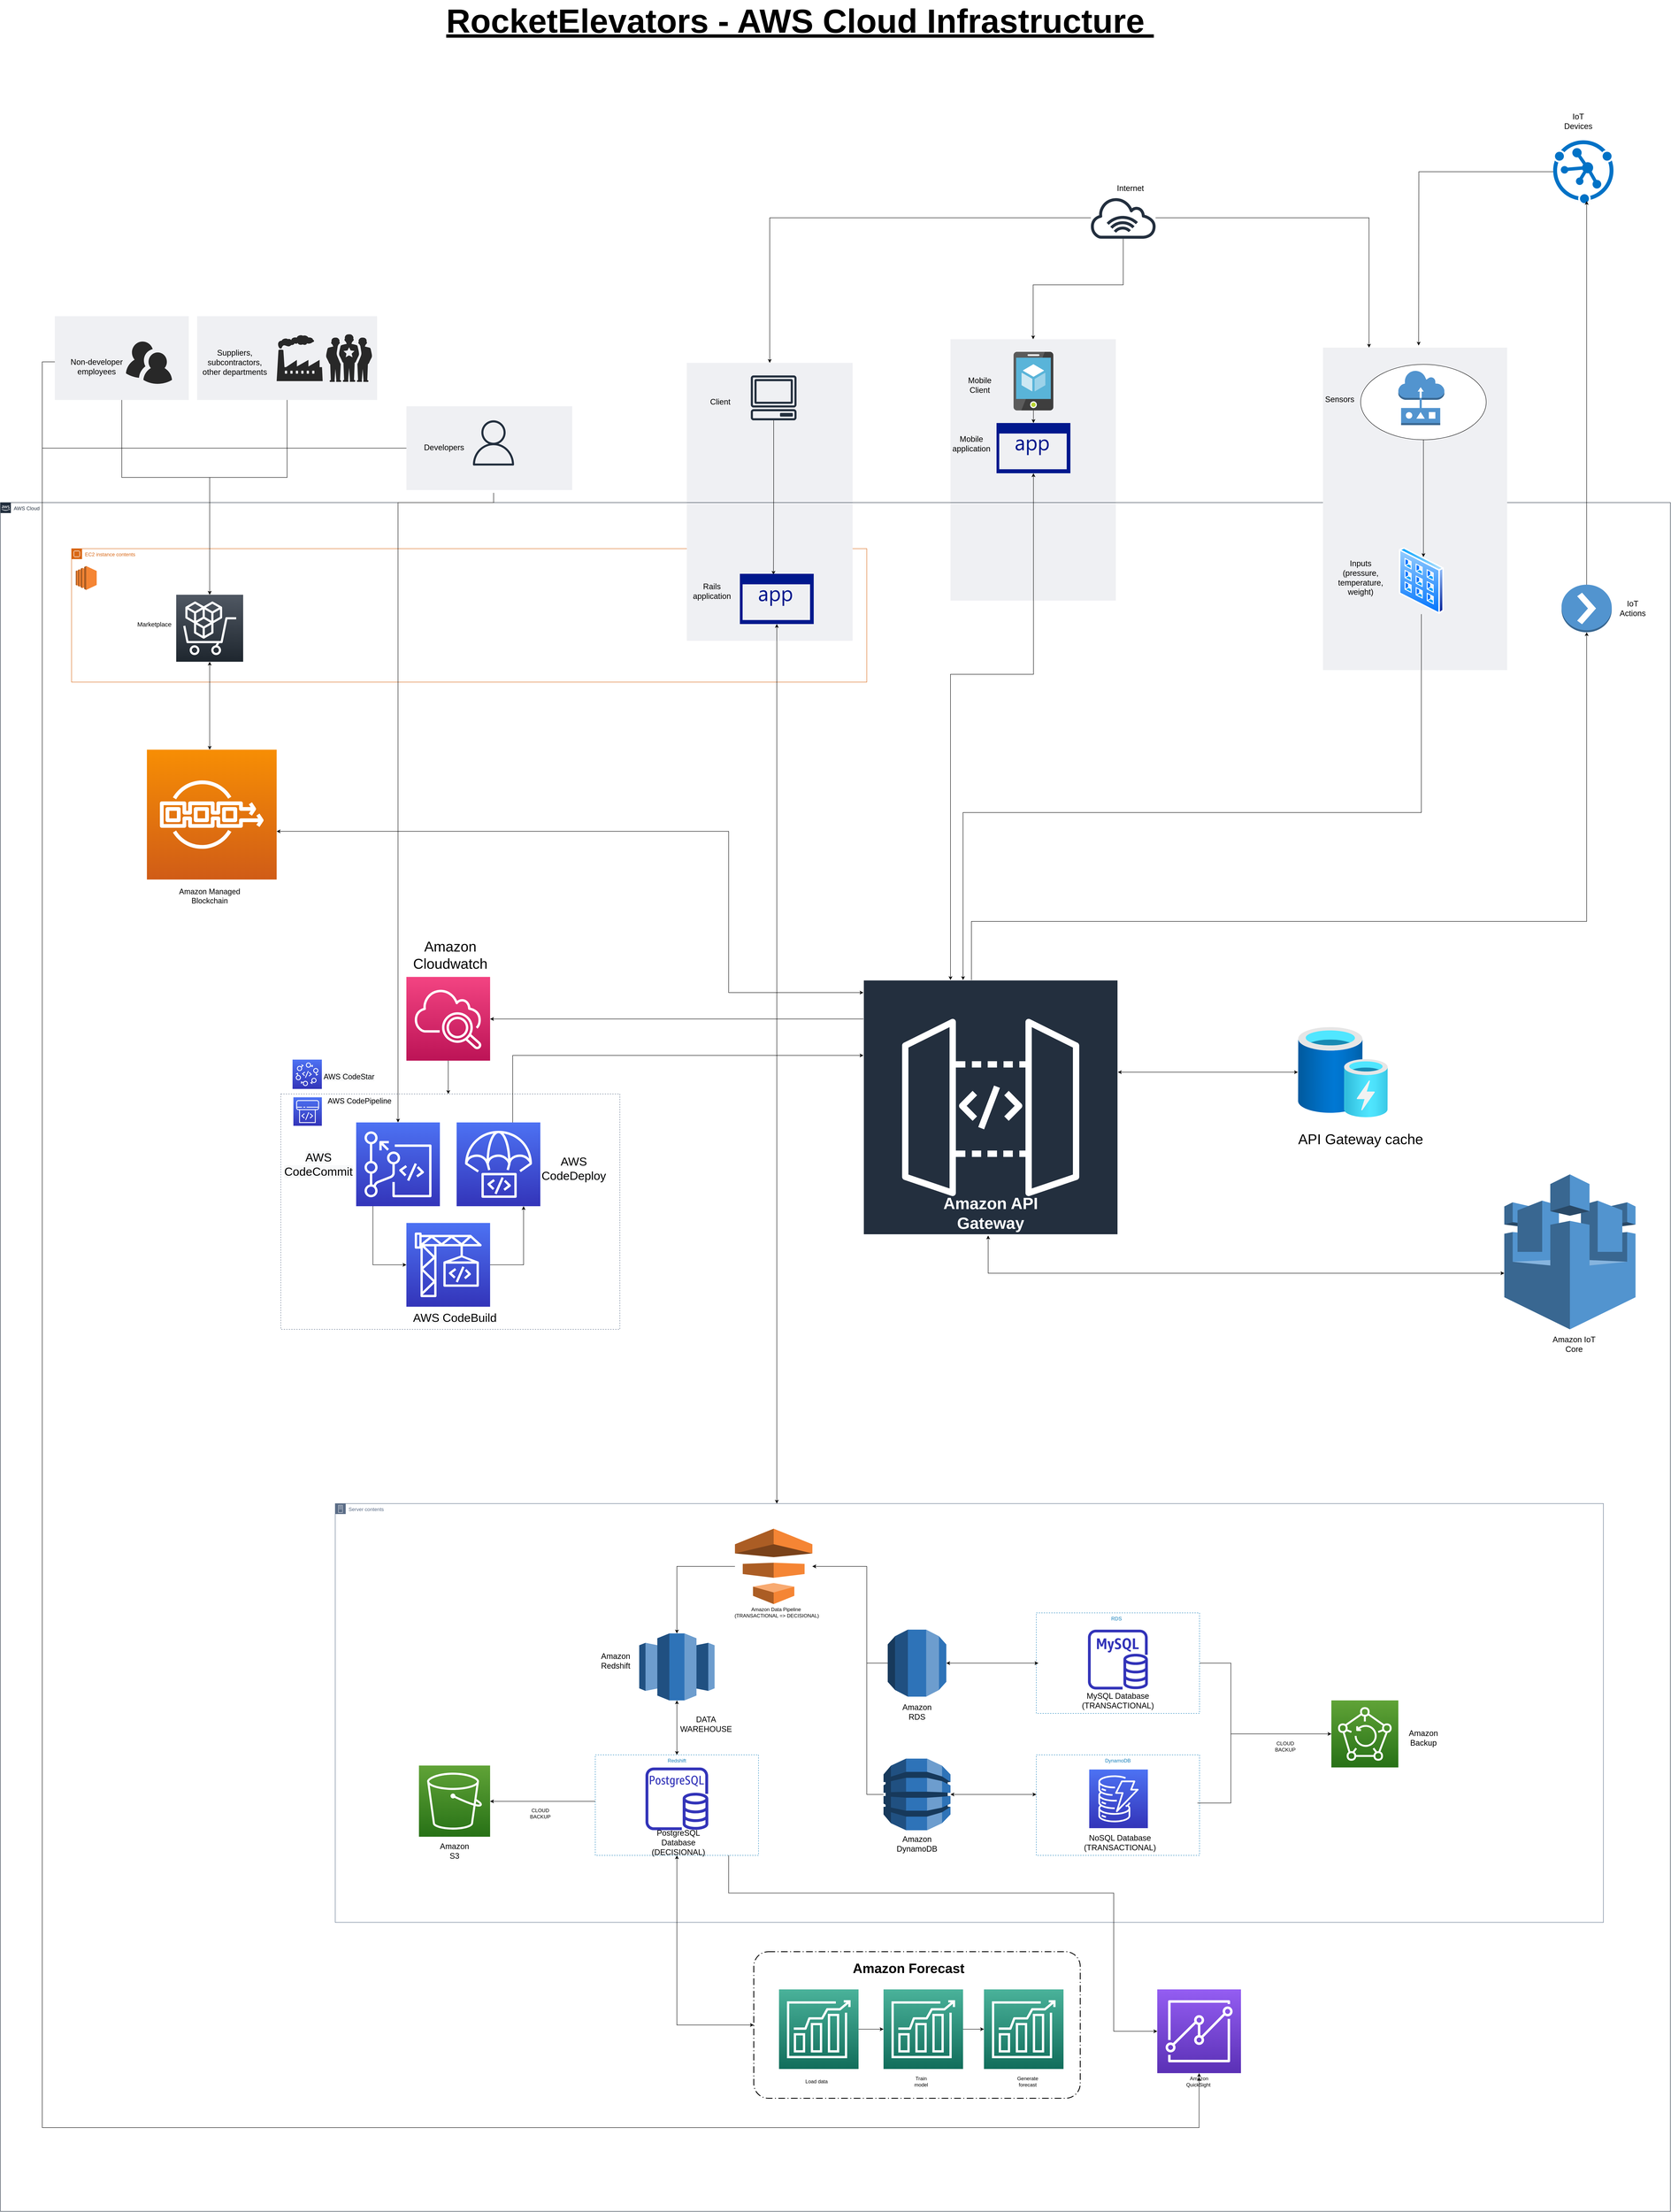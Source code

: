 <mxfile version="13.8.5" type="github">
  <diagram id="YaHOBKXxfVJwDkdT2YDf" name="Page-1">
    <mxGraphModel dx="1483" dy="783" grid="1" gridSize="10" guides="1" tooltips="1" connect="1" arrows="1" fold="1" page="1" pageScale="1" pageWidth="827" pageHeight="1169" math="0" shadow="0">
      <root>
        <mxCell id="0" />
        <mxCell id="1" parent="0" />
        <mxCell id="89W5mf39N-C1PcFnHQmf-10" value="EC2 instance contents" style="points=[[0,0],[0.25,0],[0.5,0],[0.75,0],[1,0],[1,0.25],[1,0.5],[1,0.75],[1,1],[0.75,1],[0.5,1],[0.25,1],[0,1],[0,0.75],[0,0.5],[0,0.25]];outlineConnect=0;gradientColor=none;html=1;whiteSpace=wrap;fontSize=12;fontStyle=0;shape=mxgraph.aws4.group;grIcon=mxgraph.aws4.group_ec2_instance_contents;strokeColor=#D86613;fillColor=none;verticalAlign=top;align=left;spacingLeft=30;fontColor=#D86613;dashed=0;" vertex="1" parent="1">
          <mxGeometry x="200" y="1310" width="1900" height="318.65" as="geometry" />
        </mxCell>
        <mxCell id="89W5mf39N-C1PcFnHQmf-1" value="" style="fillColor=#EFF0F3;strokeColor=none;dashed=0;verticalAlign=top;fontStyle=0;fontColor=#232F3D;" vertex="1" parent="1">
          <mxGeometry x="1670" y="866.35" width="396.19" height="663.65" as="geometry" />
        </mxCell>
        <mxCell id="89W5mf39N-C1PcFnHQmf-2" value="" style="fillColor=#EFF0F3;strokeColor=none;dashed=0;verticalAlign=top;fontStyle=0;fontColor=#232F3D;" vertex="1" parent="1">
          <mxGeometry x="2300" y="810" width="395" height="624" as="geometry" />
        </mxCell>
        <mxCell id="89W5mf39N-C1PcFnHQmf-3" value="AWS Cloud" style="points=[[0,0],[0.25,0],[0.5,0],[0.75,0],[1,0],[1,0.25],[1,0.5],[1,0.75],[1,1],[0.75,1],[0.5,1],[0.25,1],[0,1],[0,0.75],[0,0.5],[0,0.25]];outlineConnect=0;gradientColor=none;html=1;whiteSpace=wrap;fontSize=12;fontStyle=0;shape=mxgraph.aws4.group;grIcon=mxgraph.aws4.group_aws_cloud_alt;strokeColor=#232F3E;fillColor=none;verticalAlign=top;align=left;spacingLeft=30;fontColor=#232F3E;dashed=0;" vertex="1" parent="1">
          <mxGeometry x="30" y="1200" width="3990" height="4080" as="geometry" />
        </mxCell>
        <mxCell id="89W5mf39N-C1PcFnHQmf-4" value="" style="edgeStyle=orthogonalEdgeStyle;rounded=0;orthogonalLoop=1;jettySize=auto;html=1;startArrow=none;startFill=0;" edge="1" parent="1" source="89W5mf39N-C1PcFnHQmf-5" target="89W5mf39N-C1PcFnHQmf-134">
          <mxGeometry relative="1" as="geometry">
            <mxPoint x="715" y="1105" as="targetPoint" />
            <Array as="points">
              <mxPoint x="715" y="1140" />
              <mxPoint x="530" y="1140" />
            </Array>
          </mxGeometry>
        </mxCell>
        <mxCell id="89W5mf39N-C1PcFnHQmf-5" value="" style="fillColor=#EFF0F3;strokeColor=none;dashed=0;verticalAlign=top;fontStyle=0;fontColor=#232F3D;" vertex="1" parent="1">
          <mxGeometry x="500" y="755" width="430" height="200" as="geometry" />
        </mxCell>
        <mxCell id="89W5mf39N-C1PcFnHQmf-6" value="" style="edgeStyle=orthogonalEdgeStyle;rounded=0;orthogonalLoop=1;jettySize=auto;html=1;startArrow=none;startFill=0;entryX=0.5;entryY=0;entryDx=0;entryDy=0;" edge="1" parent="1" source="89W5mf39N-C1PcFnHQmf-8" target="89W5mf39N-C1PcFnHQmf-108">
          <mxGeometry relative="1" as="geometry">
            <mxPoint x="195.715" y="863.65" as="targetPoint" />
            <Array as="points">
              <mxPoint x="130" y="864" />
              <mxPoint x="130" y="5080" />
              <mxPoint x="2894" y="5080" />
            </Array>
          </mxGeometry>
        </mxCell>
        <mxCell id="89W5mf39N-C1PcFnHQmf-7" value="" style="edgeStyle=orthogonalEdgeStyle;rounded=0;orthogonalLoop=1;jettySize=auto;html=1;startArrow=none;startFill=0;" edge="1" parent="1" source="89W5mf39N-C1PcFnHQmf-8" target="89W5mf39N-C1PcFnHQmf-134">
          <mxGeometry relative="1" as="geometry">
            <mxPoint x="320" y="1105" as="targetPoint" />
            <Array as="points">
              <mxPoint x="320" y="1140" />
              <mxPoint x="530" y="1140" />
            </Array>
          </mxGeometry>
        </mxCell>
        <mxCell id="89W5mf39N-C1PcFnHQmf-8" value="" style="fillColor=#EFF0F3;strokeColor=none;dashed=0;verticalAlign=top;fontStyle=0;fontColor=#232F3D;" vertex="1" parent="1">
          <mxGeometry x="160" y="755" width="320" height="200" as="geometry" />
        </mxCell>
        <mxCell id="89W5mf39N-C1PcFnHQmf-9" value="" style="fillColor=none;strokeColor=#5A6C86;dashed=1;verticalAlign=top;fontStyle=0;fontColor=#5A6C86;fontSize=22;" vertex="1" parent="1">
          <mxGeometry x="700" y="2612" width="810" height="562" as="geometry" />
        </mxCell>
        <mxCell id="89W5mf39N-C1PcFnHQmf-11" value="Server contents" style="points=[[0,0],[0.25,0],[0.5,0],[0.75,0],[1,0],[1,0.25],[1,0.5],[1,0.75],[1,1],[0.75,1],[0.5,1],[0.25,1],[0,1],[0,0.75],[0,0.5],[0,0.25]];outlineConnect=0;gradientColor=none;html=1;whiteSpace=wrap;fontSize=12;fontStyle=0;shape=mxgraph.aws4.group;grIcon=mxgraph.aws4.group_on_premise;strokeColor=#5A6C86;fillColor=none;verticalAlign=top;align=left;spacingLeft=30;fontColor=#5A6C86;dashed=0;" vertex="1" parent="1">
          <mxGeometry x="830" y="3590" width="3030" height="1000" as="geometry" />
        </mxCell>
        <mxCell id="89W5mf39N-C1PcFnHQmf-12" value="" style="rounded=1;arcSize=10;dashed=1;fillColor=none;gradientColor=none;dashPattern=8 3 1 3;strokeWidth=2;" vertex="1" parent="1">
          <mxGeometry x="1830" y="4660" width="780" height="350" as="geometry" />
        </mxCell>
        <mxCell id="89W5mf39N-C1PcFnHQmf-14" value="" style="fillColor=#EFF0F3;strokeColor=none;dashed=0;verticalAlign=top;fontStyle=0;fontColor=#232F3D;" vertex="1" parent="1">
          <mxGeometry x="3190" y="830" width="440" height="770" as="geometry" />
        </mxCell>
        <mxCell id="89W5mf39N-C1PcFnHQmf-15" value="" style="edgeStyle=orthogonalEdgeStyle;rounded=0;orthogonalLoop=1;jettySize=auto;html=1;startArrow=none;startFill=0;endArrow=classic;endFill=1;fontSize=19;fontColor=#000000;" edge="1" parent="1" source="89W5mf39N-C1PcFnHQmf-16">
          <mxGeometry relative="1" as="geometry">
            <mxPoint x="3430" y="1330" as="targetPoint" />
          </mxGeometry>
        </mxCell>
        <mxCell id="89W5mf39N-C1PcFnHQmf-16" value="" style="ellipse;whiteSpace=wrap;html=1;fontSize=19;fontColor=#000000;" vertex="1" parent="1">
          <mxGeometry x="3280" y="870" width="300" height="180" as="geometry" />
        </mxCell>
        <mxCell id="89W5mf39N-C1PcFnHQmf-18" value="" style="edgeStyle=orthogonalEdgeStyle;rounded=0;orthogonalLoop=1;jettySize=auto;html=1;startArrow=none;startFill=0;endArrow=classic;endFill=1;fontSize=39;fontColor=#FFFFFF;" edge="1" parent="1" source="89W5mf39N-C1PcFnHQmf-20" target="89W5mf39N-C1PcFnHQmf-66">
          <mxGeometry relative="1" as="geometry">
            <mxPoint x="1310" y="2440" as="targetPoint" />
            <Array as="points">
              <mxPoint x="1890" y="2433" />
              <mxPoint x="1890" y="2433" />
            </Array>
            <mxPoint x="1480" y="2433" as="sourcePoint" />
          </mxGeometry>
        </mxCell>
        <mxCell id="89W5mf39N-C1PcFnHQmf-146" value="" style="edgeStyle=orthogonalEdgeStyle;rounded=0;orthogonalLoop=1;jettySize=auto;html=1;" edge="1" parent="1" source="89W5mf39N-C1PcFnHQmf-20">
          <mxGeometry relative="1" as="geometry">
            <mxPoint x="2280" y="2340" as="sourcePoint" />
            <mxPoint x="3820" y="1509.6" as="targetPoint" />
            <Array as="points">
              <mxPoint x="2350" y="2200" />
              <mxPoint x="3820" y="2200" />
            </Array>
          </mxGeometry>
        </mxCell>
        <mxCell id="89W5mf39N-C1PcFnHQmf-20" value="Amazon API Gateway" style="outlineConnect=0;fontColor=#232F3E;gradientColor=none;strokeColor=#ffffff;fillColor=#232F3E;dashed=0;verticalLabelPosition=middle;verticalAlign=bottom;align=center;html=1;whiteSpace=wrap;fontSize=10;fontStyle=1;spacing=3;shape=mxgraph.aws4.productIcon;prIcon=mxgraph.aws4.api_gateway;" vertex="1" parent="1">
          <mxGeometry x="2091.96" y="2340" width="608.04" height="440" as="geometry" />
        </mxCell>
        <mxCell id="89W5mf39N-C1PcFnHQmf-22" value="" style="edgeStyle=orthogonalEdgeStyle;rounded=0;orthogonalLoop=1;jettySize=auto;html=1;" edge="1" parent="1" source="89W5mf39N-C1PcFnHQmf-25" target="89W5mf39N-C1PcFnHQmf-53">
          <mxGeometry relative="1" as="geometry">
            <Array as="points">
              <mxPoint x="1390" y="4301" />
              <mxPoint x="1390" y="4301" />
            </Array>
          </mxGeometry>
        </mxCell>
        <mxCell id="89W5mf39N-C1PcFnHQmf-23" value="" style="edgeStyle=orthogonalEdgeStyle;rounded=0;orthogonalLoop=1;jettySize=auto;html=1;entryX=0;entryY=0.5;entryDx=0;entryDy=0;startArrow=classic;startFill=1;" edge="1" parent="1" source="89W5mf39N-C1PcFnHQmf-25" target="89W5mf39N-C1PcFnHQmf-12">
          <mxGeometry relative="1" as="geometry">
            <mxPoint x="1646.32" y="4600" as="targetPoint" />
          </mxGeometry>
        </mxCell>
        <mxCell id="89W5mf39N-C1PcFnHQmf-24" value="" style="edgeStyle=orthogonalEdgeStyle;rounded=0;orthogonalLoop=1;jettySize=auto;html=1;startArrow=none;startFill=0;" edge="1" parent="1" source="89W5mf39N-C1PcFnHQmf-25" target="89W5mf39N-C1PcFnHQmf-107">
          <mxGeometry relative="1" as="geometry">
            <mxPoint x="2056.32" y="4310" as="targetPoint" />
            <Array as="points">
              <mxPoint x="1770" y="4520" />
              <mxPoint x="2690" y="4520" />
              <mxPoint x="2690" y="4850" />
            </Array>
          </mxGeometry>
        </mxCell>
        <mxCell id="89W5mf39N-C1PcFnHQmf-25" value="Redshift" style="fillColor=none;strokeColor=#147EBA;dashed=1;verticalAlign=top;fontStyle=0;fontColor=#147EBA;" vertex="1" parent="1">
          <mxGeometry x="1451.32" y="4190" width="390" height="240" as="geometry" />
        </mxCell>
        <mxCell id="89W5mf39N-C1PcFnHQmf-26" value="DynamoDB" style="fillColor=none;strokeColor=#147EBA;dashed=1;verticalAlign=top;fontStyle=0;fontColor=#147EBA;" vertex="1" parent="1">
          <mxGeometry x="2505" y="4190" width="390" height="240" as="geometry" />
        </mxCell>
        <mxCell id="89W5mf39N-C1PcFnHQmf-27" value="" style="edgeStyle=orthogonalEdgeStyle;rounded=0;orthogonalLoop=1;jettySize=auto;html=1;startArrow=none;startFill=0;endArrow=none;endFill=0;fontSize=19;" edge="1" parent="1" source="89W5mf39N-C1PcFnHQmf-28" target="89W5mf39N-C1PcFnHQmf-52">
          <mxGeometry relative="1" as="geometry">
            <mxPoint x="2970" y="4140" as="targetPoint" />
            <Array as="points">
              <mxPoint x="2970" y="3971" />
              <mxPoint x="2970" y="4140" />
            </Array>
          </mxGeometry>
        </mxCell>
        <mxCell id="89W5mf39N-C1PcFnHQmf-28" value="RDS  " style="fillColor=none;strokeColor=#147EBA;dashed=1;verticalAlign=top;fontStyle=0;fontColor=#147EBA;" vertex="1" parent="1">
          <mxGeometry x="2505" y="3851" width="390" height="240" as="geometry" />
        </mxCell>
        <mxCell id="89W5mf39N-C1PcFnHQmf-29" style="edgeStyle=orthogonalEdgeStyle;rounded=0;orthogonalLoop=1;jettySize=auto;html=1;exitX=0.5;exitY=1;exitDx=0;exitDy=0;" edge="1" parent="1">
          <mxGeometry relative="1" as="geometry">
            <mxPoint x="1500" y="3283.65" as="sourcePoint" />
            <mxPoint x="1500" y="3283.65" as="targetPoint" />
          </mxGeometry>
        </mxCell>
        <mxCell id="89W5mf39N-C1PcFnHQmf-30" value="" style="edgeStyle=orthogonalEdgeStyle;rounded=0;orthogonalLoop=1;jettySize=auto;html=1;entryX=0.455;entryY=0.018;entryDx=0;entryDy=0;entryPerimeter=0;" edge="1" parent="1" source="89W5mf39N-C1PcFnHQmf-31" target="89W5mf39N-C1PcFnHQmf-60">
          <mxGeometry relative="1" as="geometry">
            <mxPoint x="1877.495" y="1326.345" as="targetPoint" />
            <Array as="points" />
          </mxGeometry>
        </mxCell>
        <mxCell id="89W5mf39N-C1PcFnHQmf-31" value="" style="outlineConnect=0;fontColor=#232F3E;gradientColor=none;fillColor=#232F3E;strokeColor=none;dashed=0;verticalLabelPosition=bottom;verticalAlign=top;align=center;html=1;fontSize=12;fontStyle=0;aspect=fixed;pointerEvents=1;shape=mxgraph.aws4.client;" vertex="1" parent="1">
          <mxGeometry x="1822.43" y="896.35" width="110.13" height="107.31" as="geometry" />
        </mxCell>
        <mxCell id="89W5mf39N-C1PcFnHQmf-32" value="MySQL Database&lt;br&gt;(TRANSACTIONAL)" style="text;html=1;strokeColor=none;fillColor=none;align=center;verticalAlign=middle;whiteSpace=wrap;rounded=0;fontSize=19;" vertex="1" parent="1">
          <mxGeometry x="2680" y="4051" width="40" height="20" as="geometry" />
        </mxCell>
        <mxCell id="89W5mf39N-C1PcFnHQmf-33" value="" style="outlineConnect=0;fontColor=#232F3E;gradientColor=none;fillColor=#3334B9;strokeColor=none;dashed=0;verticalLabelPosition=bottom;verticalAlign=top;align=center;html=1;fontSize=12;fontStyle=0;aspect=fixed;pointerEvents=1;shape=mxgraph.aws4.rds_mysql_instance;" vertex="1" parent="1">
          <mxGeometry x="2628.5" y="3891" width="143" height="143" as="geometry" />
        </mxCell>
        <mxCell id="89W5mf39N-C1PcFnHQmf-34" value="" style="outlineConnect=0;fontColor=#232F3E;gradientColor=#4D72F3;gradientDirection=north;fillColor=#3334B9;strokeColor=#ffffff;dashed=0;verticalLabelPosition=bottom;verticalAlign=top;align=center;html=1;fontSize=12;fontStyle=0;aspect=fixed;shape=mxgraph.aws4.resourceIcon;resIcon=mxgraph.aws4.dynamodb;" vertex="1" parent="1">
          <mxGeometry x="2631.5" y="4225" width="140" height="140" as="geometry" />
        </mxCell>
        <mxCell id="89W5mf39N-C1PcFnHQmf-35" value="" style="edgeStyle=orthogonalEdgeStyle;rounded=0;orthogonalLoop=1;jettySize=auto;html=1;startArrow=classic;startFill=1;fontSize=19;" edge="1" parent="1" source="89W5mf39N-C1PcFnHQmf-37">
          <mxGeometry relative="1" as="geometry">
            <mxPoint x="2505" y="4284.5" as="targetPoint" />
          </mxGeometry>
        </mxCell>
        <mxCell id="89W5mf39N-C1PcFnHQmf-36" value="" style="edgeStyle=orthogonalEdgeStyle;rounded=0;orthogonalLoop=1;jettySize=auto;html=1;" edge="1" parent="1" source="89W5mf39N-C1PcFnHQmf-37" target="89W5mf39N-C1PcFnHQmf-94">
          <mxGeometry relative="1" as="geometry">
            <mxPoint x="2040" y="4284.5" as="targetPoint" />
            <Array as="points">
              <mxPoint x="2100" y="4285" />
              <mxPoint x="2100" y="3740" />
            </Array>
          </mxGeometry>
        </mxCell>
        <mxCell id="89W5mf39N-C1PcFnHQmf-37" value="" style="outlineConnect=0;dashed=0;verticalLabelPosition=bottom;verticalAlign=top;align=center;html=1;shape=mxgraph.aws3.dynamo_db;fillColor=#2E73B8;gradientColor=none;fontSize=19;" vertex="1" parent="1">
          <mxGeometry x="2140" y="4199" width="160" height="171" as="geometry" />
        </mxCell>
        <mxCell id="89W5mf39N-C1PcFnHQmf-38" value="PostgreSQL Database (DECISIONAL)" style="text;html=1;strokeColor=none;fillColor=none;align=center;verticalAlign=middle;whiteSpace=wrap;rounded=0;fontSize=19;" vertex="1" parent="1">
          <mxGeometry x="1630" y="4390" width="40" height="20" as="geometry" />
        </mxCell>
        <mxCell id="89W5mf39N-C1PcFnHQmf-39" value="Amazon Redshift" style="text;html=1;strokeColor=none;fillColor=none;align=center;verticalAlign=middle;whiteSpace=wrap;rounded=0;fontSize=19;" vertex="1" parent="1">
          <mxGeometry x="1480" y="3965.5" width="40" as="geometry" />
        </mxCell>
        <mxCell id="89W5mf39N-C1PcFnHQmf-40" value="" style="edgeStyle=orthogonalEdgeStyle;rounded=0;orthogonalLoop=1;jettySize=auto;html=1;startArrow=classic;startFill=1;fontSize=19;entryX=0.5;entryY=0;entryDx=0;entryDy=0;" edge="1" parent="1" source="89W5mf39N-C1PcFnHQmf-41" target="89W5mf39N-C1PcFnHQmf-25">
          <mxGeometry relative="1" as="geometry">
            <Array as="points" />
          </mxGeometry>
        </mxCell>
        <mxCell id="89W5mf39N-C1PcFnHQmf-41" value="" style="outlineConnect=0;dashed=0;verticalLabelPosition=bottom;verticalAlign=top;align=center;html=1;shape=mxgraph.aws3.redshift;fillColor=#2E73B8;gradientColor=none;fontSize=19;" vertex="1" parent="1">
          <mxGeometry x="1556.32" y="3900" width="180" height="160" as="geometry" />
        </mxCell>
        <mxCell id="89W5mf39N-C1PcFnHQmf-42" value="Amazon DynamoDB" style="text;html=1;strokeColor=none;fillColor=none;align=center;verticalAlign=middle;whiteSpace=wrap;rounded=0;fontSize=19;" vertex="1" parent="1">
          <mxGeometry x="2200" y="4385.5" width="40" height="34.5" as="geometry" />
        </mxCell>
        <mxCell id="89W5mf39N-C1PcFnHQmf-43" value="" style="edgeStyle=orthogonalEdgeStyle;rounded=0;orthogonalLoop=1;jettySize=auto;html=1;startArrow=classic;startFill=1;fontSize=19;" edge="1" parent="1" source="89W5mf39N-C1PcFnHQmf-45">
          <mxGeometry relative="1" as="geometry">
            <mxPoint x="2510" y="3971" as="targetPoint" />
          </mxGeometry>
        </mxCell>
        <mxCell id="89W5mf39N-C1PcFnHQmf-44" value="" style="edgeStyle=orthogonalEdgeStyle;rounded=0;orthogonalLoop=1;jettySize=auto;html=1;" edge="1" parent="1" source="89W5mf39N-C1PcFnHQmf-45" target="89W5mf39N-C1PcFnHQmf-94">
          <mxGeometry relative="1" as="geometry">
            <mxPoint x="2060" y="3971" as="targetPoint" />
            <Array as="points">
              <mxPoint x="2100" y="3971" />
              <mxPoint x="2100" y="3740" />
            </Array>
          </mxGeometry>
        </mxCell>
        <mxCell id="89W5mf39N-C1PcFnHQmf-45" value="" style="outlineConnect=0;dashed=0;verticalLabelPosition=bottom;verticalAlign=top;align=center;html=1;shape=mxgraph.aws3.rds;fillColor=#2E73B8;gradientColor=none;fontSize=19;" vertex="1" parent="1">
          <mxGeometry x="2150" y="3891" width="140" height="160" as="geometry" />
        </mxCell>
        <mxCell id="89W5mf39N-C1PcFnHQmf-46" value="Amazon RDS" style="text;html=1;strokeColor=none;fillColor=none;align=center;verticalAlign=middle;whiteSpace=wrap;rounded=0;fontSize=19;" vertex="1" parent="1">
          <mxGeometry x="2200" y="4071" width="40" height="34.5" as="geometry" />
        </mxCell>
        <mxCell id="89W5mf39N-C1PcFnHQmf-47" value="" style="outlineConnect=0;fontColor=#232F3E;gradientColor=none;fillColor=#3334B9;strokeColor=none;dashed=0;verticalLabelPosition=bottom;verticalAlign=top;align=center;html=1;fontSize=12;fontStyle=0;aspect=fixed;pointerEvents=1;shape=mxgraph.aws4.rds_postgresql_instance;" vertex="1" parent="1">
          <mxGeometry x="1571.32" y="4220" width="150" height="150" as="geometry" />
        </mxCell>
        <mxCell id="89W5mf39N-C1PcFnHQmf-48" value="NoSQL Database (TRANSACTIONAL)" style="text;html=1;strokeColor=none;fillColor=none;align=center;verticalAlign=middle;whiteSpace=wrap;rounded=0;fontSize=19;" vertex="1" parent="1">
          <mxGeometry x="2685" y="4390" width="40" height="20" as="geometry" />
        </mxCell>
        <mxCell id="89W5mf39N-C1PcFnHQmf-49" style="edgeStyle=orthogonalEdgeStyle;rounded=0;orthogonalLoop=1;jettySize=auto;html=1;exitX=0.5;exitY=1;exitDx=0;exitDy=0;startArrow=classic;startFill=1;fontSize=19;" edge="1" parent="1" source="89W5mf39N-C1PcFnHQmf-46" target="89W5mf39N-C1PcFnHQmf-46">
          <mxGeometry relative="1" as="geometry" />
        </mxCell>
        <mxCell id="89W5mf39N-C1PcFnHQmf-50" value="DATA WAREHOUSE" style="text;html=1;strokeColor=none;fillColor=none;align=center;verticalAlign=middle;whiteSpace=wrap;rounded=0;fontSize=19;" vertex="1" parent="1">
          <mxGeometry x="1696.32" y="4107.25" width="40" height="20" as="geometry" />
        </mxCell>
        <mxCell id="89W5mf39N-C1PcFnHQmf-51" value="" style="edgeStyle=orthogonalEdgeStyle;rounded=0;orthogonalLoop=1;jettySize=auto;html=1;startArrow=classic;startFill=1;fontSize=19;endArrow=none;endFill=0;" edge="1" parent="1" source="89W5mf39N-C1PcFnHQmf-52">
          <mxGeometry relative="1" as="geometry">
            <mxPoint x="2890" y="4305" as="targetPoint" />
            <Array as="points">
              <mxPoint x="2970" y="4140" />
              <mxPoint x="2970" y="4305" />
            </Array>
          </mxGeometry>
        </mxCell>
        <mxCell id="89W5mf39N-C1PcFnHQmf-52" value="" style="outlineConnect=0;fontColor=#232F3E;gradientColor=#60A337;gradientDirection=north;fillColor=#277116;strokeColor=#ffffff;dashed=0;verticalLabelPosition=bottom;verticalAlign=top;align=center;html=1;fontSize=12;fontStyle=0;aspect=fixed;shape=mxgraph.aws4.resourceIcon;resIcon=mxgraph.aws4.backup;" vertex="1" parent="1">
          <mxGeometry x="3210" y="4060" width="160" height="160" as="geometry" />
        </mxCell>
        <mxCell id="89W5mf39N-C1PcFnHQmf-53" value="" style="outlineConnect=0;fontColor=#232F3E;gradientColor=#60A337;gradientDirection=north;fillColor=#277116;strokeColor=#ffffff;dashed=0;verticalLabelPosition=bottom;verticalAlign=top;align=center;html=1;fontSize=12;fontStyle=0;aspect=fixed;shape=mxgraph.aws4.resourceIcon;resIcon=mxgraph.aws4.s3;" vertex="1" parent="1">
          <mxGeometry x="1030" y="4215.5" width="170" height="170" as="geometry" />
        </mxCell>
        <mxCell id="89W5mf39N-C1PcFnHQmf-54" value="Amazon Backup" style="text;html=1;strokeColor=none;fillColor=none;align=center;verticalAlign=middle;whiteSpace=wrap;rounded=0;fontSize=19;" vertex="1" parent="1">
          <mxGeometry x="3410" y="4140" width="40" height="20" as="geometry" />
        </mxCell>
        <mxCell id="89W5mf39N-C1PcFnHQmf-55" value="Amazon S3" style="text;html=1;strokeColor=none;fillColor=none;align=center;verticalAlign=middle;whiteSpace=wrap;rounded=0;fontSize=19;" vertex="1" parent="1">
          <mxGeometry x="1095" y="4410" width="40" height="20" as="geometry" />
        </mxCell>
        <mxCell id="89W5mf39N-C1PcFnHQmf-56" style="edgeStyle=orthogonalEdgeStyle;rounded=0;orthogonalLoop=1;jettySize=auto;html=1;exitX=0.5;exitY=1;exitDx=0;exitDy=0;startArrow=none;startFill=0;endArrow=classic;endFill=1;fontSize=19;" edge="1" parent="1" source="89W5mf39N-C1PcFnHQmf-55" target="89W5mf39N-C1PcFnHQmf-55">
          <mxGeometry relative="1" as="geometry" />
        </mxCell>
        <mxCell id="89W5mf39N-C1PcFnHQmf-57" value="Client" style="text;html=1;strokeColor=none;fillColor=none;align=center;verticalAlign=middle;whiteSpace=wrap;rounded=0;fontSize=19;" vertex="1" parent="1">
          <mxGeometry x="1730" y="950" width="40" height="20" as="geometry" />
        </mxCell>
        <mxCell id="89W5mf39N-C1PcFnHQmf-58" style="edgeStyle=orthogonalEdgeStyle;rounded=0;orthogonalLoop=1;jettySize=auto;html=1;exitX=0.5;exitY=1;exitDx=0;exitDy=0;" edge="1" parent="1" source="89W5mf39N-C1PcFnHQmf-57" target="89W5mf39N-C1PcFnHQmf-57">
          <mxGeometry relative="1" as="geometry" />
        </mxCell>
        <mxCell id="89W5mf39N-C1PcFnHQmf-59" value="" style="edgeStyle=orthogonalEdgeStyle;rounded=0;orthogonalLoop=1;jettySize=auto;html=1;startArrow=classic;startFill=1;endArrow=classic;endFill=1;fontSize=19;" edge="1" parent="1" source="89W5mf39N-C1PcFnHQmf-60" target="89W5mf39N-C1PcFnHQmf-11">
          <mxGeometry relative="1" as="geometry">
            <mxPoint x="1802" y="2180" as="targetPoint" />
            <Array as="points">
              <mxPoint x="1885" y="2880" />
              <mxPoint x="1885" y="2880" />
            </Array>
          </mxGeometry>
        </mxCell>
        <mxCell id="89W5mf39N-C1PcFnHQmf-60" value="" style="aspect=fixed;pointerEvents=1;shadow=0;dashed=0;html=1;strokeColor=none;labelPosition=center;verticalLabelPosition=bottom;verticalAlign=top;align=center;fillColor=#00188D;shape=mxgraph.mscae.enterprise.application" vertex="1" parent="1">
          <mxGeometry x="1796.76" y="1370" width="176.47" height="120" as="geometry" />
        </mxCell>
        <mxCell id="89W5mf39N-C1PcFnHQmf-61" value="Internet" style="text;html=1;strokeColor=none;fillColor=none;align=center;verticalAlign=middle;whiteSpace=wrap;rounded=0;fontSize=19;" vertex="1" parent="1">
          <mxGeometry x="2710" y="440" width="40" height="20" as="geometry" />
        </mxCell>
        <mxCell id="89W5mf39N-C1PcFnHQmf-62" value="Rails application" style="text;html=1;strokeColor=none;fillColor=none;align=center;verticalAlign=middle;whiteSpace=wrap;rounded=0;fontSize=19;" vertex="1" parent="1">
          <mxGeometry x="1710" y="1403.65" width="40" height="16.35" as="geometry" />
        </mxCell>
        <mxCell id="89W5mf39N-C1PcFnHQmf-63" value="&lt;font style=&quot;font-size: 39px&quot;&gt;Amazon API Gateway&lt;/font&gt;" style="text;html=1;align=center;verticalAlign=middle;whiteSpace=wrap;rounded=0;fontSize=39;fontStyle=1;fontColor=#FFFFFF;" vertex="1" parent="1">
          <mxGeometry x="2215.98" y="2750" width="360" height="294" as="geometry" />
        </mxCell>
        <mxCell id="89W5mf39N-C1PcFnHQmf-159" value="" style="edgeStyle=orthogonalEdgeStyle;rounded=0;orthogonalLoop=1;jettySize=auto;html=1;startArrow=classic;startFill=1;endArrow=classic;endFill=1;" edge="1" parent="1" source="89W5mf39N-C1PcFnHQmf-64">
          <mxGeometry relative="1" as="geometry">
            <mxPoint x="2700" y="2560" as="targetPoint" />
          </mxGeometry>
        </mxCell>
        <mxCell id="89W5mf39N-C1PcFnHQmf-64" value="" style="aspect=fixed;html=1;points=[];align=center;image;fontSize=12;image=img/lib/azure2/general/Cache.svg;" vertex="1" parent="1">
          <mxGeometry x="3130" y="2452.5" width="215" height="215" as="geometry" />
        </mxCell>
        <mxCell id="89W5mf39N-C1PcFnHQmf-65" value="" style="edgeStyle=orthogonalEdgeStyle;rounded=0;orthogonalLoop=1;jettySize=auto;html=1;fontSize=22;" edge="1" parent="1" source="89W5mf39N-C1PcFnHQmf-66" target="89W5mf39N-C1PcFnHQmf-9">
          <mxGeometry relative="1" as="geometry">
            <Array as="points">
              <mxPoint x="1100" y="2590" />
              <mxPoint x="1100" y="2590" />
            </Array>
          </mxGeometry>
        </mxCell>
        <mxCell id="89W5mf39N-C1PcFnHQmf-66" value="" style="outlineConnect=0;fontColor=#232F3E;gradientColor=#F34482;gradientDirection=north;fillColor=#BC1356;strokeColor=#ffffff;dashed=0;verticalLabelPosition=bottom;verticalAlign=top;align=center;html=1;fontSize=12;fontStyle=0;aspect=fixed;shape=mxgraph.aws4.resourceIcon;resIcon=mxgraph.aws4.cloudwatch_2;" vertex="1" parent="1">
          <mxGeometry x="1000" y="2332.5" width="200" height="200" as="geometry" />
        </mxCell>
        <mxCell id="89W5mf39N-C1PcFnHQmf-67" value="&lt;font color=&quot;#000000&quot; style=&quot;font-size: 34px;&quot;&gt;API Gateway cache&lt;/font&gt;" style="text;html=1;strokeColor=none;fillColor=none;align=center;verticalAlign=middle;whiteSpace=wrap;rounded=0;fontSize=34;fontColor=#FFFFFF;" vertex="1" parent="1">
          <mxGeometry x="3115" y="2710" width="330" height="20" as="geometry" />
        </mxCell>
        <mxCell id="89W5mf39N-C1PcFnHQmf-68" value="&lt;font color=&quot;#000000&quot;&gt;Amazon Cloudwatch&lt;/font&gt;" style="text;html=1;strokeColor=none;fillColor=none;align=center;verticalAlign=middle;whiteSpace=wrap;rounded=0;fontSize=34;fontColor=#FFFFFF;" vertex="1" parent="1">
          <mxGeometry x="995" y="2270" width="220" height="20" as="geometry" />
        </mxCell>
        <mxCell id="89W5mf39N-C1PcFnHQmf-70" value="" style="edgeStyle=orthogonalEdgeStyle;rounded=0;orthogonalLoop=1;jettySize=auto;html=1;startArrow=none;startFill=0;endArrow=classic;endFill=1;fontSize=34;fontColor=#FFFFFF;entryX=0.5;entryY=0;entryDx=0;entryDy=0;" edge="1" parent="1" source="89W5mf39N-C1PcFnHQmf-73" target="89W5mf39N-C1PcFnHQmf-2">
          <mxGeometry relative="1" as="geometry">
            <mxPoint x="2480" y="800" as="targetPoint" />
            <Array as="points">
              <mxPoint x="2713" y="680" />
              <mxPoint x="2497" y="680" />
            </Array>
          </mxGeometry>
        </mxCell>
        <mxCell id="89W5mf39N-C1PcFnHQmf-71" value="" style="edgeStyle=orthogonalEdgeStyle;rounded=0;orthogonalLoop=1;jettySize=auto;html=1;startArrow=none;startFill=0;endArrow=classic;endFill=1;fontSize=34;fontColor=#FFFFFF;" edge="1" parent="1" source="89W5mf39N-C1PcFnHQmf-73" target="89W5mf39N-C1PcFnHQmf-1">
          <mxGeometry relative="1" as="geometry" />
        </mxCell>
        <mxCell id="89W5mf39N-C1PcFnHQmf-72" value="" style="edgeStyle=orthogonalEdgeStyle;rounded=0;orthogonalLoop=1;jettySize=auto;html=1;startArrow=none;startFill=0;endArrow=classic;endFill=1;fontSize=34;fontColor=#FFFFFF;entryX=0.25;entryY=0;entryDx=0;entryDy=0;" edge="1" parent="1" source="89W5mf39N-C1PcFnHQmf-73" target="89W5mf39N-C1PcFnHQmf-14">
          <mxGeometry relative="1" as="geometry">
            <mxPoint x="3380" y="876" as="targetPoint" />
          </mxGeometry>
        </mxCell>
        <mxCell id="89W5mf39N-C1PcFnHQmf-73" value="" style="outlineConnect=0;fontColor=#232F3E;gradientColor=none;fillColor=#232F3E;strokeColor=none;dashed=0;verticalLabelPosition=bottom;verticalAlign=top;align=center;html=1;fontSize=12;fontStyle=0;aspect=fixed;pointerEvents=1;shape=mxgraph.aws4.internet_alt1;" vertex="1" parent="1">
          <mxGeometry x="2631.5" y="470" width="162.51" height="100" as="geometry" />
        </mxCell>
        <mxCell id="89W5mf39N-C1PcFnHQmf-74" value="" style="edgeStyle=orthogonalEdgeStyle;rounded=0;orthogonalLoop=1;jettySize=auto;html=1;startArrow=classic;startFill=1;endArrow=classic;endFill=1;fontSize=34;fontColor=#FFFFFF;entryX=0.25;entryY=0;entryDx=0;entryDy=0;" edge="1" parent="1" source="89W5mf39N-C1PcFnHQmf-76">
          <mxGeometry relative="1" as="geometry">
            <mxPoint x="2300" y="2340" as="targetPoint" />
            <Array as="points">
              <mxPoint x="2498" y="1610" />
              <mxPoint x="2300" y="1610" />
            </Array>
          </mxGeometry>
        </mxCell>
        <mxCell id="89W5mf39N-C1PcFnHQmf-75" value="" style="aspect=fixed;html=1;points=[];align=center;image;fontSize=12;image=img/lib/mscae/App_Service_Mobile_App.svg;" vertex="1" parent="1">
          <mxGeometry x="2450.64" y="840" width="95.2" height="140" as="geometry" />
        </mxCell>
        <mxCell id="89W5mf39N-C1PcFnHQmf-77" value="Mobile Client" style="text;html=1;strokeColor=none;fillColor=none;align=center;verticalAlign=middle;whiteSpace=wrap;rounded=0;fontSize=19;" vertex="1" parent="1">
          <mxGeometry x="2350" y="910" width="40" height="20" as="geometry" />
        </mxCell>
        <mxCell id="89W5mf39N-C1PcFnHQmf-78" value="Mobile application" style="text;html=1;strokeColor=none;fillColor=none;align=center;verticalAlign=middle;whiteSpace=wrap;rounded=0;fontSize=19;" vertex="1" parent="1">
          <mxGeometry x="2330" y="1050" width="40" height="20" as="geometry" />
        </mxCell>
        <mxCell id="89W5mf39N-C1PcFnHQmf-80" value="" style="outlineConnect=0;dashed=0;verticalLabelPosition=bottom;verticalAlign=top;align=center;html=1;shape=mxgraph.aws3.sensor;fillColor=#5294CF;gradientColor=none;fontSize=34;fontColor=#FFFFFF;" vertex="1" parent="1">
          <mxGeometry x="3370" y="885" width="110" height="130" as="geometry" />
        </mxCell>
        <mxCell id="89W5mf39N-C1PcFnHQmf-81" value="&lt;font color=&quot;#000000&quot; style=&quot;font-size: 19px;&quot;&gt;Sensors&lt;/font&gt;" style="text;html=1;strokeColor=none;fillColor=none;align=center;verticalAlign=middle;whiteSpace=wrap;rounded=0;fontSize=19;fontColor=#FFFFFF;" vertex="1" parent="1">
          <mxGeometry x="3210" y="943.65" width="40" height="20" as="geometry" />
        </mxCell>
        <mxCell id="89W5mf39N-C1PcFnHQmf-157" value="" style="edgeStyle=orthogonalEdgeStyle;rounded=0;orthogonalLoop=1;jettySize=auto;html=1;startArrow=classic;startFill=1;endArrow=classic;endFill=1;" edge="1" parent="1" source="89W5mf39N-C1PcFnHQmf-83">
          <mxGeometry relative="1" as="geometry">
            <mxPoint x="2390" y="2950" as="targetPoint" />
            <Array as="points">
              <mxPoint x="2390" y="3040" />
            </Array>
          </mxGeometry>
        </mxCell>
        <mxCell id="89W5mf39N-C1PcFnHQmf-83" value="" style="outlineConnect=0;dashed=0;verticalLabelPosition=bottom;verticalAlign=top;align=center;html=1;shape=mxgraph.aws3.aws_iot;fillColor=#5294CF;gradientColor=none;fontSize=19;fontColor=#FFFFFF;" vertex="1" parent="1">
          <mxGeometry x="3623.25" y="2804" width="313.5" height="370" as="geometry" />
        </mxCell>
        <mxCell id="89W5mf39N-C1PcFnHQmf-84" value="Amazon IoT Core" style="text;html=1;strokeColor=none;fillColor=none;align=center;verticalAlign=middle;whiteSpace=wrap;rounded=0;fontSize=19;" vertex="1" parent="1">
          <mxGeometry x="3730" y="3200" width="120" height="20" as="geometry" />
        </mxCell>
        <mxCell id="89W5mf39N-C1PcFnHQmf-148" value="" style="edgeStyle=orthogonalEdgeStyle;rounded=0;orthogonalLoop=1;jettySize=auto;html=1;" edge="1" parent="1" source="89W5mf39N-C1PcFnHQmf-85">
          <mxGeometry relative="1" as="geometry">
            <mxPoint x="2330" y="2340" as="targetPoint" />
            <Array as="points">
              <mxPoint x="3425" y="1940" />
              <mxPoint x="2330" y="1940" />
            </Array>
          </mxGeometry>
        </mxCell>
        <mxCell id="89W5mf39N-C1PcFnHQmf-85" value="" style="aspect=fixed;perimeter=ellipsePerimeter;html=1;align=center;shadow=0;dashed=0;spacingTop=3;image;image=img/lib/active_directory/input_output_filter.svg;fontSize=19;fontColor=#000000;" vertex="1" parent="1">
          <mxGeometry x="3371.4" y="1306.35" width="107.2" height="160" as="geometry" />
        </mxCell>
        <mxCell id="89W5mf39N-C1PcFnHQmf-86" value="Inputs (pressure, temperature, weight)" style="text;html=1;strokeColor=none;fillColor=none;align=center;verticalAlign=middle;whiteSpace=wrap;rounded=0;fontSize=19;fontColor=#000000;" vertex="1" parent="1">
          <mxGeometry x="3260" y="1370" width="40" height="20" as="geometry" />
        </mxCell>
        <mxCell id="89W5mf39N-C1PcFnHQmf-87" value="" style="edgeStyle=orthogonalEdgeStyle;rounded=0;orthogonalLoop=1;jettySize=auto;html=1;startArrow=none;startFill=0;endArrow=classic;endFill=1;fontSize=19;fontColor=#000000;" edge="1" parent="1" source="89W5mf39N-C1PcFnHQmf-88">
          <mxGeometry relative="1" as="geometry">
            <mxPoint x="3418.571" y="825" as="targetPoint" />
          </mxGeometry>
        </mxCell>
        <mxCell id="89W5mf39N-C1PcFnHQmf-88" value="" style="aspect=fixed;html=1;points=[];align=center;image;fontSize=12;image=img/lib/mscae/Device_Provisioning_Services.svg;" vertex="1" parent="1">
          <mxGeometry x="3740" y="335" width="144" height="150" as="geometry" />
        </mxCell>
        <mxCell id="89W5mf39N-C1PcFnHQmf-89" value="IoT &lt;br&gt;Devices" style="text;html=1;strokeColor=none;fillColor=none;align=center;verticalAlign=middle;whiteSpace=wrap;rounded=0;fontSize=19;fontColor=#000000;" vertex="1" parent="1">
          <mxGeometry x="3780" y="280" width="40" height="20" as="geometry" />
        </mxCell>
        <mxCell id="89W5mf39N-C1PcFnHQmf-90" value="" style="edgeStyle=orthogonalEdgeStyle;rounded=0;orthogonalLoop=1;jettySize=auto;html=1;startArrow=none;startFill=0;endArrow=classic;endFill=1;fontSize=19;fontColor=#000000;" edge="1" parent="1" source="89W5mf39N-C1PcFnHQmf-91">
          <mxGeometry relative="1" as="geometry">
            <mxPoint x="3820" y="480" as="targetPoint" />
          </mxGeometry>
        </mxCell>
        <mxCell id="89W5mf39N-C1PcFnHQmf-91" value="" style="outlineConnect=0;dashed=0;verticalLabelPosition=bottom;verticalAlign=top;align=center;html=1;shape=mxgraph.aws3.action;fillColor=#5294CF;gradientColor=none;fontSize=19;fontColor=#000000;" vertex="1" parent="1">
          <mxGeometry x="3760" y="1396" width="120" height="113.6" as="geometry" />
        </mxCell>
        <mxCell id="89W5mf39N-C1PcFnHQmf-92" value="IoT Actions" style="text;html=1;strokeColor=none;fillColor=none;align=center;verticalAlign=middle;whiteSpace=wrap;rounded=0;fontSize=19;fontColor=#000000;" vertex="1" parent="1">
          <mxGeometry x="3910" y="1442.8" width="40" height="20" as="geometry" />
        </mxCell>
        <mxCell id="89W5mf39N-C1PcFnHQmf-93" value="" style="edgeStyle=orthogonalEdgeStyle;rounded=0;orthogonalLoop=1;jettySize=auto;html=1;" edge="1" parent="1" source="89W5mf39N-C1PcFnHQmf-94" target="89W5mf39N-C1PcFnHQmf-41">
          <mxGeometry relative="1" as="geometry">
            <mxPoint x="1707.5" y="3740" as="targetPoint" />
          </mxGeometry>
        </mxCell>
        <mxCell id="89W5mf39N-C1PcFnHQmf-94" value="" style="outlineConnect=0;dashed=0;verticalLabelPosition=bottom;verticalAlign=top;align=center;html=1;shape=mxgraph.aws3.data_pipeline;fillColor=#F58534;gradientColor=none;" vertex="1" parent="1">
          <mxGeometry x="1785" y="3650" width="185" height="180" as="geometry" />
        </mxCell>
        <mxCell id="89W5mf39N-C1PcFnHQmf-95" value="Amazon Data Pipeline&amp;nbsp;&lt;br&gt;(TRANSACTIONAL =&amp;gt; DECISIONAL)" style="text;html=1;strokeColor=none;fillColor=none;align=center;verticalAlign=middle;whiteSpace=wrap;rounded=0;" vertex="1" parent="1">
          <mxGeometry x="1770" y="3840" width="230" height="20" as="geometry" />
        </mxCell>
        <mxCell id="89W5mf39N-C1PcFnHQmf-96" value="CLOUD BACKUP" style="text;html=1;strokeColor=none;fillColor=none;align=center;verticalAlign=middle;whiteSpace=wrap;rounded=0;" vertex="1" parent="1">
          <mxGeometry x="1300" y="4320" width="40" height="20" as="geometry" />
        </mxCell>
        <mxCell id="89W5mf39N-C1PcFnHQmf-97" value="CLOUD BACKUP" style="text;html=1;strokeColor=none;fillColor=none;align=center;verticalAlign=middle;whiteSpace=wrap;rounded=0;" vertex="1" parent="1">
          <mxGeometry x="3080" y="4160" width="40" height="20" as="geometry" />
        </mxCell>
        <mxCell id="89W5mf39N-C1PcFnHQmf-98" value="" style="edgeStyle=orthogonalEdgeStyle;rounded=0;orthogonalLoop=1;jettySize=auto;html=1;" edge="1" parent="1" source="89W5mf39N-C1PcFnHQmf-99" target="89W5mf39N-C1PcFnHQmf-101">
          <mxGeometry relative="1" as="geometry" />
        </mxCell>
        <mxCell id="89W5mf39N-C1PcFnHQmf-99" value="" style="outlineConnect=0;fontColor=#232F3E;gradientColor=#4AB29A;gradientDirection=north;fillColor=#116D5B;strokeColor=#ffffff;dashed=0;verticalLabelPosition=bottom;verticalAlign=top;align=center;html=1;fontSize=12;fontStyle=0;aspect=fixed;shape=mxgraph.aws4.resourceIcon;resIcon=mxgraph.aws4.forecast;" vertex="1" parent="1">
          <mxGeometry x="1890.28" y="4750" width="190" height="190" as="geometry" />
        </mxCell>
        <mxCell id="89W5mf39N-C1PcFnHQmf-100" value="" style="edgeStyle=orthogonalEdgeStyle;rounded=0;orthogonalLoop=1;jettySize=auto;html=1;" edge="1" parent="1" source="89W5mf39N-C1PcFnHQmf-101" target="89W5mf39N-C1PcFnHQmf-102">
          <mxGeometry relative="1" as="geometry" />
        </mxCell>
        <mxCell id="89W5mf39N-C1PcFnHQmf-101" value="" style="outlineConnect=0;fontColor=#232F3E;gradientColor=#4AB29A;gradientDirection=north;fillColor=#116D5B;strokeColor=#ffffff;dashed=0;verticalLabelPosition=bottom;verticalAlign=top;align=center;html=1;fontSize=12;fontStyle=0;aspect=fixed;shape=mxgraph.aws4.resourceIcon;resIcon=mxgraph.aws4.forecast;" vertex="1" parent="1">
          <mxGeometry x="2140" y="4750" width="190" height="190" as="geometry" />
        </mxCell>
        <mxCell id="89W5mf39N-C1PcFnHQmf-102" value="" style="outlineConnect=0;fontColor=#232F3E;gradientColor=#4AB29A;gradientDirection=north;fillColor=#116D5B;strokeColor=#ffffff;dashed=0;verticalLabelPosition=bottom;verticalAlign=top;align=center;html=1;fontSize=12;fontStyle=0;aspect=fixed;shape=mxgraph.aws4.resourceIcon;resIcon=mxgraph.aws4.forecast;" vertex="1" parent="1">
          <mxGeometry x="2380" y="4750" width="190" height="190" as="geometry" />
        </mxCell>
        <mxCell id="89W5mf39N-C1PcFnHQmf-103" value="Load data" style="text;html=1;strokeColor=none;fillColor=none;align=center;verticalAlign=middle;whiteSpace=wrap;rounded=0;" vertex="1" parent="1">
          <mxGeometry x="1940" y="4960" width="80" height="20" as="geometry" />
        </mxCell>
        <mxCell id="89W5mf39N-C1PcFnHQmf-104" value="Train model" style="text;html=1;strokeColor=none;fillColor=none;align=center;verticalAlign=middle;whiteSpace=wrap;rounded=0;" vertex="1" parent="1">
          <mxGeometry x="2210" y="4960" width="40" height="20" as="geometry" />
        </mxCell>
        <mxCell id="89W5mf39N-C1PcFnHQmf-105" value="Generate forecast" style="text;html=1;strokeColor=none;fillColor=none;align=center;verticalAlign=middle;whiteSpace=wrap;rounded=0;" vertex="1" parent="1">
          <mxGeometry x="2447" y="4960" width="75" height="20" as="geometry" />
        </mxCell>
        <mxCell id="89W5mf39N-C1PcFnHQmf-106" value="&lt;span style=&quot;font-size: 32px&quot;&gt;&lt;b&gt;Amazon Forecast&lt;/b&gt;&lt;/span&gt;" style="text;html=1;strokeColor=none;fillColor=none;align=center;verticalAlign=middle;whiteSpace=wrap;rounded=0;" vertex="1" parent="1">
          <mxGeometry x="2040" y="4690" width="320" height="20" as="geometry" />
        </mxCell>
        <mxCell id="89W5mf39N-C1PcFnHQmf-107" value="" style="outlineConnect=0;fontColor=#232F3E;gradientColor=#945DF2;gradientDirection=north;fillColor=#5A30B5;strokeColor=#ffffff;dashed=0;verticalLabelPosition=bottom;verticalAlign=top;align=center;html=1;fontSize=12;fontStyle=0;aspect=fixed;shape=mxgraph.aws4.resourceIcon;resIcon=mxgraph.aws4.quicksight;" vertex="1" parent="1">
          <mxGeometry x="2794.01" y="4750" width="200" height="200" as="geometry" />
        </mxCell>
        <mxCell id="89W5mf39N-C1PcFnHQmf-108" value="Amazon QuickSight&amp;nbsp;" style="text;html=1;strokeColor=none;fillColor=none;align=center;verticalAlign=middle;whiteSpace=wrap;rounded=0;" vertex="1" parent="1">
          <mxGeometry x="2839.01" y="4960" width="110" height="20" as="geometry" />
        </mxCell>
        <mxCell id="89W5mf39N-C1PcFnHQmf-109" value="" style="outlineConnect=0;dashed=0;verticalLabelPosition=bottom;verticalAlign=top;align=center;html=1;shape=mxgraph.aws3.ec2;fillColor=#F58534;gradientColor=none;" vertex="1" parent="1">
          <mxGeometry x="210" y="1351.47" width="50" height="57.05" as="geometry" />
        </mxCell>
        <mxCell id="89W5mf39N-C1PcFnHQmf-110" value="" style="edgeStyle=orthogonalEdgeStyle;rounded=0;orthogonalLoop=1;jettySize=auto;html=1;" edge="1" parent="1" source="89W5mf39N-C1PcFnHQmf-111" target="89W5mf39N-C1PcFnHQmf-107">
          <mxGeometry relative="1" as="geometry">
            <mxPoint x="920" y="1070" as="targetPoint" />
            <Array as="points">
              <mxPoint x="130" y="1070" />
              <mxPoint x="130" y="5080" />
              <mxPoint x="2894" y="5080" />
            </Array>
          </mxGeometry>
        </mxCell>
        <mxCell id="89W5mf39N-C1PcFnHQmf-111" value="" style="fillColor=#EFF0F3;strokeColor=none;dashed=0;verticalAlign=top;fontStyle=0;fontColor=#232F3D;" vertex="1" parent="1">
          <mxGeometry x="1000" y="970" width="396.19" height="200" as="geometry" />
        </mxCell>
        <mxCell id="89W5mf39N-C1PcFnHQmf-112" value="" style="edgeStyle=orthogonalEdgeStyle;rounded=0;orthogonalLoop=1;jettySize=auto;html=1;exitX=0.526;exitY=1.034;exitDx=0;exitDy=0;exitPerimeter=0;" edge="1" parent="1" source="89W5mf39N-C1PcFnHQmf-111" target="89W5mf39N-C1PcFnHQmf-119">
          <mxGeometry relative="1" as="geometry">
            <mxPoint x="1208.09" y="1319.0" as="targetPoint" />
            <Array as="points">
              <mxPoint x="1208" y="1200" />
              <mxPoint x="980" y="1200" />
            </Array>
          </mxGeometry>
        </mxCell>
        <mxCell id="89W5mf39N-C1PcFnHQmf-113" value="" style="outlineConnect=0;fontColor=#232F3E;gradientColor=none;fillColor=#232F3E;strokeColor=none;dashed=0;verticalLabelPosition=bottom;verticalAlign=top;align=center;html=1;fontSize=12;fontStyle=0;aspect=fixed;pointerEvents=1;shape=mxgraph.aws4.user;" vertex="1" parent="1">
          <mxGeometry x="1154.09" y="1003.66" width="108" height="108" as="geometry" />
        </mxCell>
        <mxCell id="89W5mf39N-C1PcFnHQmf-114" value="Developers" style="text;html=1;strokeColor=none;fillColor=none;align=center;verticalAlign=middle;whiteSpace=wrap;rounded=0;fontSize=19;" vertex="1" parent="1">
          <mxGeometry x="1070" y="1058.65" width="40" height="20" as="geometry" />
        </mxCell>
        <mxCell id="89W5mf39N-C1PcFnHQmf-115" value="" style="edgeStyle=orthogonalEdgeStyle;rounded=0;orthogonalLoop=1;jettySize=auto;html=1;startArrow=classic;startFill=1;" edge="1" parent="1" source="89W5mf39N-C1PcFnHQmf-116" target="89W5mf39N-C1PcFnHQmf-20">
          <mxGeometry relative="1" as="geometry">
            <mxPoint x="1810" y="2850" as="targetPoint" />
            <Array as="points">
              <mxPoint x="1770" y="1985" />
              <mxPoint x="1770" y="2370" />
            </Array>
          </mxGeometry>
        </mxCell>
        <mxCell id="89W5mf39N-C1PcFnHQmf-116" value="" style="outlineConnect=0;fontColor=#232F3E;gradientColor=#F78E04;gradientDirection=north;fillColor=#D05C17;strokeColor=#ffffff;dashed=0;verticalLabelPosition=bottom;verticalAlign=top;align=center;html=1;fontSize=12;fontStyle=0;aspect=fixed;shape=mxgraph.aws4.resourceIcon;resIcon=mxgraph.aws4.managed_blockchain;" vertex="1" parent="1">
          <mxGeometry x="380" y="1790" width="310" height="310" as="geometry" />
        </mxCell>
        <mxCell id="89W5mf39N-C1PcFnHQmf-117" value="&lt;font style=&quot;font-size: 18px&quot;&gt;Amazon Managed Blockchain&lt;/font&gt;" style="text;html=1;strokeColor=none;fillColor=none;align=center;verticalAlign=middle;whiteSpace=wrap;rounded=0;" vertex="1" parent="1">
          <mxGeometry x="435" y="2130" width="190" height="20" as="geometry" />
        </mxCell>
        <mxCell id="89W5mf39N-C1PcFnHQmf-118" value="" style="edgeStyle=orthogonalEdgeStyle;rounded=0;orthogonalLoop=1;jettySize=auto;html=1;fontSize=22;" edge="1" parent="1" source="89W5mf39N-C1PcFnHQmf-119" target="89W5mf39N-C1PcFnHQmf-123">
          <mxGeometry relative="1" as="geometry">
            <Array as="points">
              <mxPoint x="920" y="3020" />
            </Array>
          </mxGeometry>
        </mxCell>
        <mxCell id="89W5mf39N-C1PcFnHQmf-119" value="" style="outlineConnect=0;fontColor=#232F3E;gradientColor=#4D72F3;gradientDirection=north;fillColor=#3334B9;strokeColor=#ffffff;dashed=0;verticalLabelPosition=bottom;verticalAlign=top;align=center;html=1;fontSize=12;fontStyle=0;aspect=fixed;shape=mxgraph.aws4.resourceIcon;resIcon=mxgraph.aws4.codecommit;" vertex="1" parent="1">
          <mxGeometry x="880" y="2680" width="200" height="200" as="geometry" />
        </mxCell>
        <mxCell id="89W5mf39N-C1PcFnHQmf-120" value="&lt;span style=&quot;color: rgb(0 , 0 , 0) ; font-family: &amp;#34;helvetica&amp;#34; ; font-style: normal ; font-weight: 400 ; letter-spacing: normal ; text-indent: 0px ; text-transform: none ; word-spacing: 0px ; background-color: rgb(248 , 249 , 250) ; display: inline ; float: none&quot;&gt;&lt;font style=&quot;font-size: 28px&quot;&gt;AWS CodeCommit&lt;/font&gt;&lt;/span&gt;" style="text;whiteSpace=wrap;html=1;align=center;fontSize=28;" vertex="1" parent="1">
          <mxGeometry x="690" y="2740" width="200" height="60" as="geometry" />
        </mxCell>
        <mxCell id="89W5mf39N-C1PcFnHQmf-121" value="" style="outlineConnect=0;fontColor=#232F3E;gradientColor=#4D72F3;gradientDirection=north;fillColor=#3334B9;strokeColor=#ffffff;dashed=0;verticalLabelPosition=bottom;verticalAlign=top;align=center;html=1;fontSize=12;fontStyle=0;aspect=fixed;shape=mxgraph.aws4.resourceIcon;resIcon=mxgraph.aws4.codepipeline;" vertex="1" parent="1">
          <mxGeometry x="730" y="2620" width="68" height="68" as="geometry" />
        </mxCell>
        <mxCell id="89W5mf39N-C1PcFnHQmf-122" value="" style="edgeStyle=orthogonalEdgeStyle;rounded=0;orthogonalLoop=1;jettySize=auto;html=1;" edge="1" parent="1" source="89W5mf39N-C1PcFnHQmf-123" target="89W5mf39N-C1PcFnHQmf-127">
          <mxGeometry relative="1" as="geometry">
            <mxPoint x="1346.167" y="2880.0" as="targetPoint" />
            <Array as="points">
              <mxPoint x="1280" y="3020" />
            </Array>
          </mxGeometry>
        </mxCell>
        <mxCell id="89W5mf39N-C1PcFnHQmf-123" value="" style="outlineConnect=0;fontColor=#232F3E;gradientColor=#4D72F3;gradientDirection=north;fillColor=#3334B9;strokeColor=#ffffff;dashed=0;verticalLabelPosition=bottom;verticalAlign=top;align=center;html=1;fontSize=12;fontStyle=0;aspect=fixed;shape=mxgraph.aws4.resourceIcon;resIcon=mxgraph.aws4.codebuild;" vertex="1" parent="1">
          <mxGeometry x="1000" y="2920" width="200" height="200" as="geometry" />
        </mxCell>
        <mxCell id="89W5mf39N-C1PcFnHQmf-124" value="&lt;span style=&quot;color: rgb(0 , 0 , 0) ; font-family: &amp;#34;helvetica&amp;#34; ; font-style: normal ; font-weight: 400 ; letter-spacing: normal ; text-align: center ; text-indent: 0px ; text-transform: none ; word-spacing: 0px ; background-color: rgb(248 , 249 , 250) ; display: inline ; float: none&quot;&gt;&lt;font style=&quot;font-size: 18px&quot;&gt;AWS CodePipeline&lt;/font&gt;&lt;/span&gt;" style="text;whiteSpace=wrap;html=1;" vertex="1" parent="1">
          <mxGeometry x="810" y="2612" width="300" height="60" as="geometry" />
        </mxCell>
        <mxCell id="89W5mf39N-C1PcFnHQmf-125" value="&lt;span style=&quot;color: rgb(0 , 0 , 0) ; font-family: &amp;#34;helvetica&amp;#34; ; font-style: normal ; font-weight: 400 ; letter-spacing: normal ; text-align: center ; text-indent: 0px ; text-transform: none ; word-spacing: 0px ; background-color: rgb(248 , 249 , 250) ; display: inline ; float: none&quot;&gt;&lt;font style=&quot;font-size: 28px&quot;&gt;AWS CodeBuild&lt;/font&gt;&lt;br&gt;&lt;/span&gt;" style="text;whiteSpace=wrap;html=1;" vertex="1" parent="1">
          <mxGeometry x="1014" y="3123" width="236" height="40" as="geometry" />
        </mxCell>
        <mxCell id="89W5mf39N-C1PcFnHQmf-126" value="" style="edgeStyle=orthogonalEdgeStyle;rounded=0;orthogonalLoop=1;jettySize=auto;html=1;" edge="1" parent="1" source="89W5mf39N-C1PcFnHQmf-127" target="89W5mf39N-C1PcFnHQmf-20">
          <mxGeometry relative="1" as="geometry">
            <mxPoint x="1480" y="2520" as="targetPoint" />
            <Array as="points">
              <mxPoint x="1254" y="2520" />
            </Array>
          </mxGeometry>
        </mxCell>
        <mxCell id="89W5mf39N-C1PcFnHQmf-127" value="" style="outlineConnect=0;fontColor=#232F3E;gradientColor=#4D72F3;gradientDirection=north;fillColor=#3334B9;strokeColor=#ffffff;dashed=0;verticalLabelPosition=bottom;verticalAlign=top;align=center;html=1;fontSize=12;fontStyle=0;aspect=fixed;shape=mxgraph.aws4.resourceIcon;resIcon=mxgraph.aws4.codedeploy;" vertex="1" parent="1">
          <mxGeometry x="1120" y="2680" width="200" height="200" as="geometry" />
        </mxCell>
        <mxCell id="89W5mf39N-C1PcFnHQmf-128" value="&lt;span style=&quot;color: rgb(0 , 0 , 0) ; font-family: &amp;#34;helvetica&amp;#34; ; font-style: normal ; font-weight: 400 ; letter-spacing: normal ; text-indent: 0px ; text-transform: none ; word-spacing: 0px ; background-color: rgb(248 , 249 , 250) ; display: inline ; float: none&quot;&gt;&lt;font style=&quot;font-size: 28px&quot;&gt;AWS CodeDeploy&lt;/font&gt;&lt;/span&gt;" style="text;whiteSpace=wrap;html=1;align=center;" vertex="1" parent="1">
          <mxGeometry x="1370" y="2750" width="60" height="40" as="geometry" />
        </mxCell>
        <mxCell id="89W5mf39N-C1PcFnHQmf-129" value="" style="outlineConnect=0;fontColor=#232F3E;gradientColor=#4D72F3;gradientDirection=north;fillColor=#3334B9;strokeColor=#ffffff;dashed=0;verticalLabelPosition=bottom;verticalAlign=top;align=center;html=1;fontSize=12;fontStyle=0;aspect=fixed;shape=mxgraph.aws4.resourceIcon;resIcon=mxgraph.aws4.codestar;" vertex="1" parent="1">
          <mxGeometry x="728" y="2530" width="70" height="70" as="geometry" />
        </mxCell>
        <mxCell id="89W5mf39N-C1PcFnHQmf-130" value="&lt;span style=&quot;color: rgb(0 , 0 , 0) ; font-family: &amp;#34;helvetica&amp;#34; ; font-size: 18px ; font-style: normal ; font-weight: 400 ; letter-spacing: normal ; text-indent: 0px ; text-transform: none ; word-spacing: 0px ; background-color: rgb(248 , 249 , 250) ; display: inline ; float: none&quot;&gt;AWS CodeStar&lt;/span&gt;" style="text;whiteSpace=wrap;html=1;fontSize=22;align=center;" vertex="1" parent="1">
          <mxGeometry x="798" y="2550" width="130" height="40" as="geometry" />
        </mxCell>
        <mxCell id="89W5mf39N-C1PcFnHQmf-131" style="edgeStyle=orthogonalEdgeStyle;rounded=0;orthogonalLoop=1;jettySize=auto;html=1;exitX=0.5;exitY=1;exitDx=0;exitDy=0;fontSize=22;" edge="1" parent="1" source="89W5mf39N-C1PcFnHQmf-68" target="89W5mf39N-C1PcFnHQmf-68">
          <mxGeometry relative="1" as="geometry" />
        </mxCell>
        <mxCell id="89W5mf39N-C1PcFnHQmf-132" value="Suppliers, subcontractors, other departments" style="text;html=1;strokeColor=none;fillColor=none;align=center;verticalAlign=middle;whiteSpace=wrap;rounded=0;fontSize=19;" vertex="1" parent="1">
          <mxGeometry x="510" y="856" width="160" height="20" as="geometry" />
        </mxCell>
        <mxCell id="89W5mf39N-C1PcFnHQmf-133" value="" style="edgeStyle=orthogonalEdgeStyle;rounded=0;orthogonalLoop=1;jettySize=auto;html=1;startArrow=classic;startFill=1;" edge="1" parent="1" source="89W5mf39N-C1PcFnHQmf-134" target="89W5mf39N-C1PcFnHQmf-116">
          <mxGeometry relative="1" as="geometry">
            <mxPoint x="530" y="1710" as="targetPoint" />
            <Array as="points">
              <mxPoint x="530" y="1740" />
              <mxPoint x="530" y="1740" />
            </Array>
          </mxGeometry>
        </mxCell>
        <mxCell id="89W5mf39N-C1PcFnHQmf-134" value="" style="gradientDirection=north;outlineConnect=0;fontColor=#232F3E;gradientColor=#505863;fillColor=#1E262E;strokeColor=#ffffff;dashed=0;verticalLabelPosition=bottom;verticalAlign=top;align=center;html=1;fontSize=12;fontStyle=0;aspect=fixed;shape=mxgraph.aws4.resourceIcon;resIcon=mxgraph.aws4.marketplace;" vertex="1" parent="1">
          <mxGeometry x="450" y="1420" width="160" height="160" as="geometry" />
        </mxCell>
        <mxCell id="89W5mf39N-C1PcFnHQmf-135" value="" style="verticalLabelPosition=bottom;html=1;fillColor=#282828;strokeColor=none;verticalAlign=top;pointerEvents=1;align=center;shape=mxgraph.cisco_safe.people_places_things_icons.icon1;" vertex="1" parent="1">
          <mxGeometry x="808" y="798.17" width="110" height="113.65" as="geometry" />
        </mxCell>
        <mxCell id="89W5mf39N-C1PcFnHQmf-136" value="" style="verticalLabelPosition=bottom;html=1;fillColor=#282828;strokeColor=none;verticalAlign=top;pointerEvents=1;align=center;shape=mxgraph.cisco_safe.people_places_things_icons.icon5;" vertex="1" parent="1">
          <mxGeometry x="690" y="800" width="110" height="110" as="geometry" />
        </mxCell>
        <mxCell id="89W5mf39N-C1PcFnHQmf-137" value="" style="verticalLabelPosition=bottom;html=1;fillColor=#282828;strokeColor=none;verticalAlign=top;pointerEvents=1;align=center;shape=mxgraph.cisco_safe.people_places_things_icons.icon9;" vertex="1" parent="1">
          <mxGeometry x="330" y="815.5" width="110" height="101" as="geometry" />
        </mxCell>
        <mxCell id="89W5mf39N-C1PcFnHQmf-138" value="Non-developer employees" style="text;html=1;strokeColor=none;fillColor=none;align=center;verticalAlign=middle;whiteSpace=wrap;rounded=0;fontSize=19;" vertex="1" parent="1">
          <mxGeometry x="190" y="866" width="140" height="20" as="geometry" />
        </mxCell>
        <mxCell id="89W5mf39N-C1PcFnHQmf-139" value="Marketplace&amp;nbsp;" style="text;html=1;strokeColor=none;fillColor=none;align=center;verticalAlign=middle;whiteSpace=wrap;rounded=0;fontSize=15;" vertex="1" parent="1">
          <mxGeometry x="380" y="1455" width="40" height="70" as="geometry" />
        </mxCell>
        <mxCell id="89W5mf39N-C1PcFnHQmf-140" value="RocketElevators - AWS Cloud Infrastructure&amp;nbsp;" style="text;html=1;align=center;verticalAlign=middle;resizable=0;points=[];autosize=1;fontSize=80;fontStyle=5" vertex="1" parent="1">
          <mxGeometry x="1085" width="1710" height="100" as="geometry" />
        </mxCell>
        <mxCell id="89W5mf39N-C1PcFnHQmf-76" value="" style="aspect=fixed;pointerEvents=1;shadow=0;dashed=0;html=1;strokeColor=none;labelPosition=center;verticalLabelPosition=bottom;verticalAlign=top;align=center;fillColor=#00188D;shape=mxgraph.mscae.enterprise.application" vertex="1" parent="1">
          <mxGeometry x="2410" y="1010" width="176.47" height="120" as="geometry" />
        </mxCell>
        <mxCell id="89W5mf39N-C1PcFnHQmf-141" value="" style="edgeStyle=orthogonalEdgeStyle;rounded=0;orthogonalLoop=1;jettySize=auto;html=1;startArrow=none;startFill=0;endArrow=classic;endFill=1;fontSize=34;fontColor=#FFFFFF;" edge="1" parent="1" source="89W5mf39N-C1PcFnHQmf-75" target="89W5mf39N-C1PcFnHQmf-76">
          <mxGeometry relative="1" as="geometry">
            <mxPoint x="2488.23" y="1320" as="targetPoint" />
            <mxPoint x="2488.286" y="1040" as="sourcePoint" />
          </mxGeometry>
        </mxCell>
      </root>
    </mxGraphModel>
  </diagram>
</mxfile>
